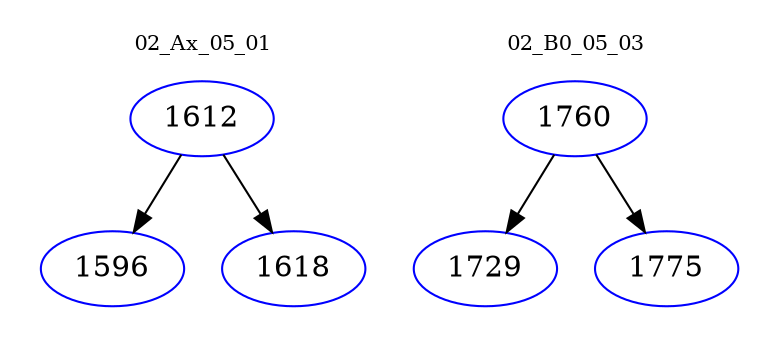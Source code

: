 digraph{
subgraph cluster_0 {
color = white
label = "02_Ax_05_01";
fontsize=10;
T0_1612 [label="1612", color="blue"]
T0_1612 -> T0_1596 [color="black"]
T0_1596 [label="1596", color="blue"]
T0_1612 -> T0_1618 [color="black"]
T0_1618 [label="1618", color="blue"]
}
subgraph cluster_1 {
color = white
label = "02_B0_05_03";
fontsize=10;
T1_1760 [label="1760", color="blue"]
T1_1760 -> T1_1729 [color="black"]
T1_1729 [label="1729", color="blue"]
T1_1760 -> T1_1775 [color="black"]
T1_1775 [label="1775", color="blue"]
}
}
